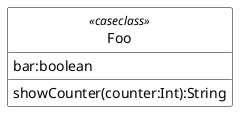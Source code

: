 @startuml
class Foo <<caseclass>> {
    bar:boolean 
    showCounter(counter:Int):String
}

hide class circle

skinparam class {
    BackgroundColor White
    ArrowColor Black
    BorderColor Black
}
@enduml 
